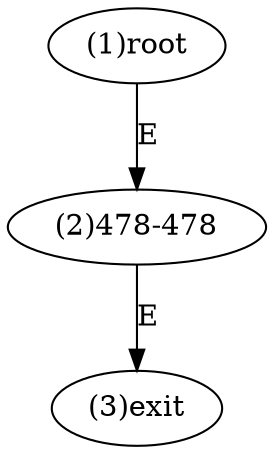 digraph "" { 
1[ label="(1)root"];
2[ label="(2)478-478"];
3[ label="(3)exit"];
1->2[ label="E"];
2->3[ label="E"];
}